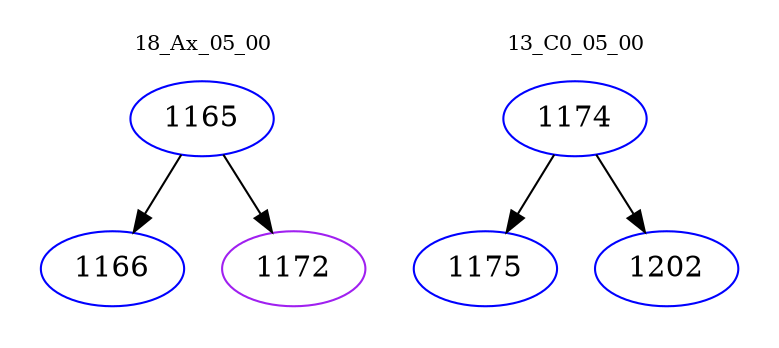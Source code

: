 digraph{
subgraph cluster_0 {
color = white
label = "18_Ax_05_00";
fontsize=10;
T0_1165 [label="1165", color="blue"]
T0_1165 -> T0_1166 [color="black"]
T0_1166 [label="1166", color="blue"]
T0_1165 -> T0_1172 [color="black"]
T0_1172 [label="1172", color="purple"]
}
subgraph cluster_1 {
color = white
label = "13_C0_05_00";
fontsize=10;
T1_1174 [label="1174", color="blue"]
T1_1174 -> T1_1175 [color="black"]
T1_1175 [label="1175", color="blue"]
T1_1174 -> T1_1202 [color="black"]
T1_1202 [label="1202", color="blue"]
}
}
